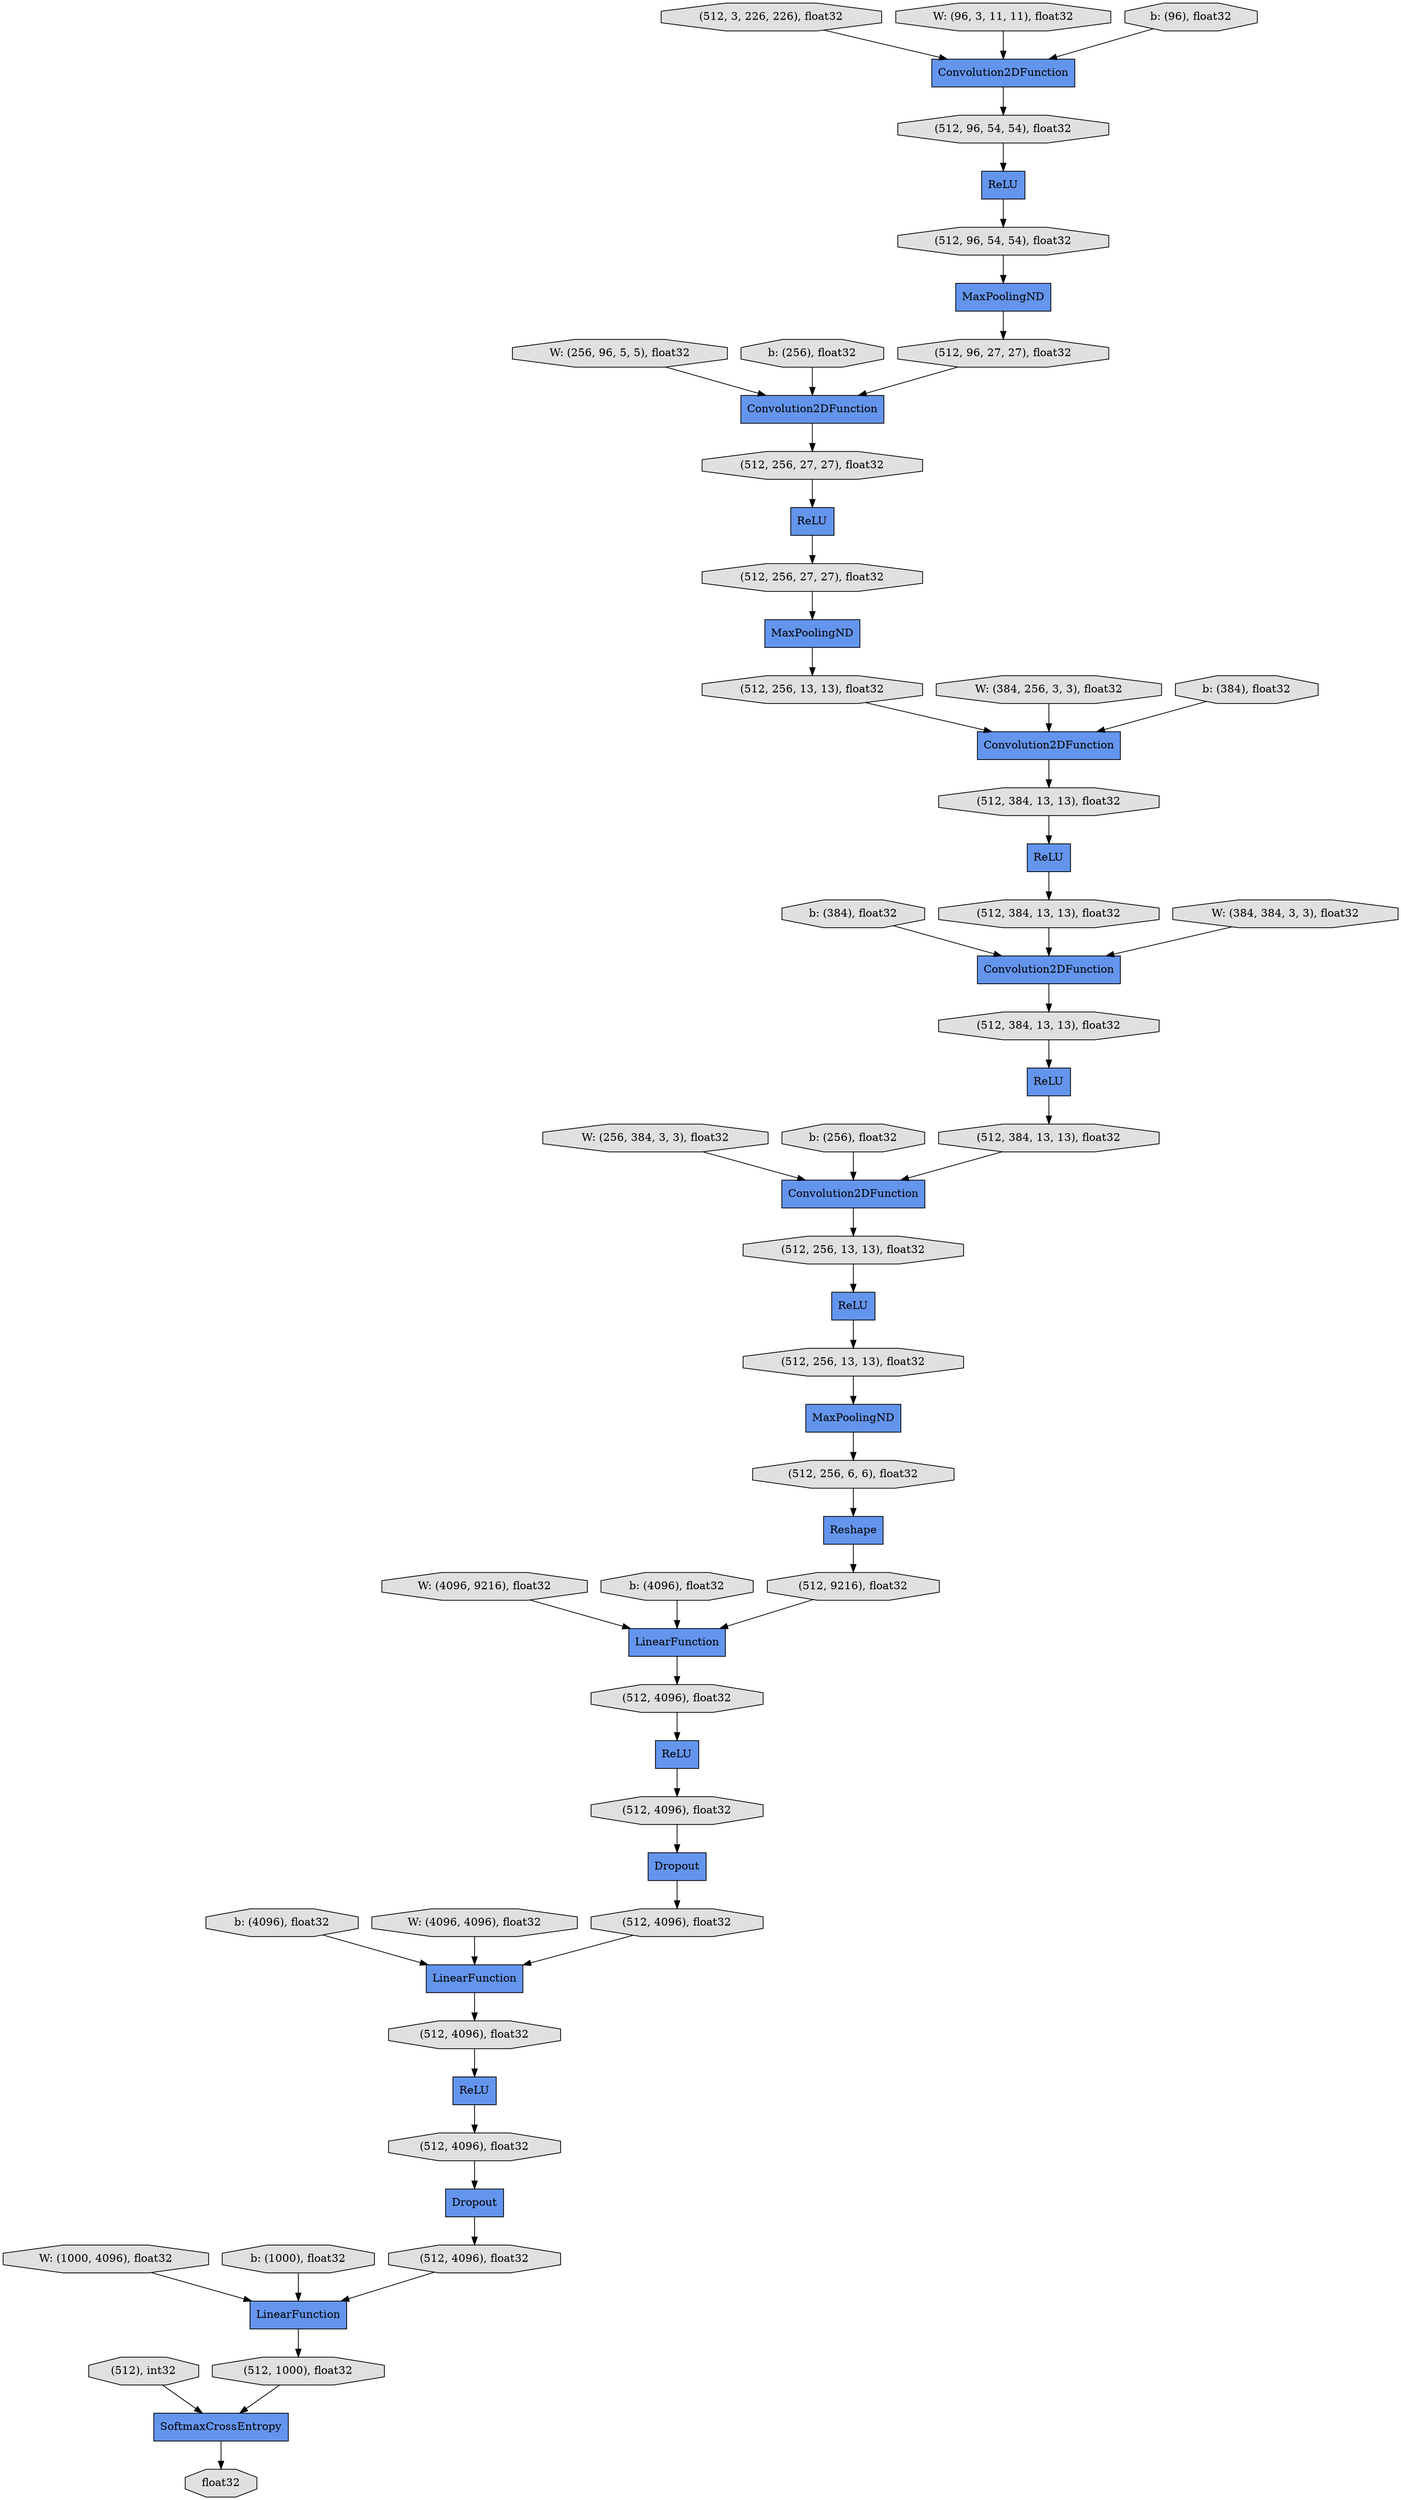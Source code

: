 digraph graphname{rankdir=TB;47734713579536 [label="(512, 384, 13, 13), float32",shape="octagon",fillcolor="#E0E0E0",style="filled"];47734713579600 [label="(512, 256, 13, 13), float32",shape="octagon",fillcolor="#E0E0E0",style="filled"];47734714417232 [label="(512, 3, 226, 226), float32",shape="octagon",fillcolor="#E0E0E0",style="filled"];47734713643216 [label="(512, 4096), float32",shape="octagon",fillcolor="#E0E0E0",style="filled"];47734713878736 [label="ReLU",shape="record",fillcolor="#6495ED",style="filled"];47734713606416 [label="(512, 1000), float32",shape="octagon",fillcolor="#E0E0E0",style="filled"];47733131784464 [label="b: (4096), float32",shape="octagon",fillcolor="#E0E0E0",style="filled"];47734713577744 [label="(512, 4096), float32",shape="octagon",fillcolor="#E0E0E0",style="filled"];47734713579792 [label="MaxPoolingND",shape="record",fillcolor="#6495ED",style="filled"];47733131675920 [label="b: (384), float32",shape="octagon",fillcolor="#E0E0E0",style="filled"];47734713579856 [label="(512, 256, 13, 13), float32",shape="octagon",fillcolor="#E0E0E0",style="filled"];47733131788240 [label="MaxPoolingND",shape="record",fillcolor="#6495ED",style="filled"];47734713643408 [label="(512, 4096), float32",shape="octagon",fillcolor="#E0E0E0",style="filled"];47734713579984 [label="ReLU",shape="record",fillcolor="#6495ED",style="filled"];47734713577936 [label="(512, 384, 13, 13), float32",shape="octagon",fillcolor="#E0E0E0",style="filled"];47734713580048 [label="ReLU",shape="record",fillcolor="#6495ED",style="filled"];47733131784784 [label="W: (1000, 4096), float32",shape="octagon",fillcolor="#E0E0E0",style="filled"];47733131676240 [label="W: (256, 384, 3, 3), float32",shape="octagon",fillcolor="#E0E0E0",style="filled"];47734713716624 [label="Convolution2DFunction",shape="record",fillcolor="#6495ED",style="filled"];47734713608848 [label="float32",shape="octagon",fillcolor="#E0E0E0",style="filled"];47734713578128 [label="LinearFunction",shape="record",fillcolor="#6495ED",style="filled"];47734713580176 [label="(512, 256, 13, 13), float32",shape="octagon",fillcolor="#E0E0E0",style="filled"];47734713580240 [label="Convolution2DFunction",shape="record",fillcolor="#6495ED",style="filled"];47733131674320 [label="W: (256, 96, 5, 5), float32",shape="octagon",fillcolor="#E0E0E0",style="filled"];47732943471376 [label="W: (96, 3, 11, 11), float32",shape="octagon",fillcolor="#E0E0E0",style="filled"];47734713580368 [label="(512, 9216), float32",shape="octagon",fillcolor="#E0E0E0",style="filled"];47733131879248 [label="(512, 256, 27, 27), float32",shape="octagon",fillcolor="#E0E0E0",style="filled"];47734713578384 [label="(512, 4096), float32",shape="octagon",fillcolor="#E0E0E0",style="filled"];47733131676560 [label="b: (256), float32",shape="octagon",fillcolor="#E0E0E0",style="filled"];47734714112912 [label="MaxPoolingND",shape="record",fillcolor="#6495ED",style="filled"];47733131785168 [label="b: (1000), float32",shape="octagon",fillcolor="#E0E0E0",style="filled"];47734713644048 [label="LinearFunction",shape="record",fillcolor="#6495ED",style="filled"];47733131674640 [label="b: (256), float32",shape="octagon",fillcolor="#E0E0E0",style="filled"];47734665098256 [label="ReLU",shape="record",fillcolor="#6495ED",style="filled"];47734713580624 [label="(512, 384, 13, 13), float32",shape="octagon",fillcolor="#E0E0E0",style="filled"];47734713580752 [label="LinearFunction",shape="record",fillcolor="#6495ED",style="filled"];47733131676880 [label="W: (4096, 9216), float32",shape="octagon",fillcolor="#E0E0E0",style="filled"];47734713578704 [label="Convolution2DFunction",shape="record",fillcolor="#6495ED",style="filled"];47734713580816 [label="(512, 384, 13, 13), float32",shape="octagon",fillcolor="#E0E0E0",style="filled"];47734713644368 [label="(512, 4096), float32",shape="octagon",fillcolor="#E0E0E0",style="filled"];47734713578832 [label="ReLU",shape="record",fillcolor="#6495ED",style="filled"];47734714191184 [label="ReLU",shape="record",fillcolor="#6495ED",style="filled"];47734714189776 [label="ReLU",shape="record",fillcolor="#6495ED",style="filled"];47734713580944 [label="Convolution2DFunction",shape="record",fillcolor="#6495ED",style="filled"];47734714191824 [label="Convolution2DFunction",shape="record",fillcolor="#6495ED",style="filled"];47733131674960 [label="W: (384, 256, 3, 3), float32",shape="octagon",fillcolor="#E0E0E0",style="filled"];47734713644496 [label="(512, 4096), float32",shape="octagon",fillcolor="#E0E0E0",style="filled"];47734713644560 [label="(512), int32",shape="octagon",fillcolor="#E0E0E0",style="filled"];47734713579024 [label="Dropout",shape="record",fillcolor="#6495ED",style="filled"];47733131677200 [label="b: (4096), float32",shape="octagon",fillcolor="#E0E0E0",style="filled"];47734713581200 [label="Reshape",shape="record",fillcolor="#6495ED",style="filled"];47733131675280 [label="b: (384), float32",shape="octagon",fillcolor="#E0E0E0",style="filled"];47734714191504 [label="(512, 96, 54, 54), float32",shape="octagon",fillcolor="#E0E0E0",style="filled"];47732946636432 [label="b: (96), float32",shape="octagon",fillcolor="#E0E0E0",style="filled"];47734713579216 [label="Dropout",shape="record",fillcolor="#6495ED",style="filled"];47734713581264 [label="(512, 256, 27, 27), float32",shape="octagon",fillcolor="#E0E0E0",style="filled"];47734713995024 [label="SoftmaxCrossEntropy",shape="record",fillcolor="#6495ED",style="filled"];47734713579280 [label="(512, 256, 6, 6), float32",shape="octagon",fillcolor="#E0E0E0",style="filled"];47734714191632 [label="(512, 96, 27, 27), float32",shape="octagon",fillcolor="#E0E0E0",style="filled"];47734714167056 [label="(512, 96, 54, 54), float32",shape="octagon",fillcolor="#E0E0E0",style="filled"];47733131677584 [label="W: (4096, 4096), float32",shape="octagon",fillcolor="#E0E0E0",style="filled"];47733131675600 [label="W: (384, 384, 3, 3), float32",shape="octagon",fillcolor="#E0E0E0",style="filled"];47734713580240 -> 47734713579536;47733131788240 -> 47734714191632;47732946636432 -> 47734713578704;47733131674640 -> 47734713716624;47734713644368 -> 47734713580048;47733131674960 -> 47734714191824;47734713643408 -> 47734713579216;47733131677584 -> 47734713580752;47734713580368 -> 47734713578128;47733131676240 -> 47734713580944;47734713644496 -> 47734713580752;47734713578384 -> 47734713579024;47733131675600 -> 47734713580240;47733131675280 -> 47734714191824;47733131784464 -> 47734713580752;47734713577936 -> 47734713580944;47734713580752 -> 47734713644368;47734713606416 -> 47734713995024;47734713579792 -> 47734713579280;47734714189776 -> 47734713580624;47734713643216 -> 47734713644048;47734713579280 -> 47734713581200;47733131676560 -> 47734713580944;47734714191184 -> 47734713577936;47734713580624 -> 47734713580240;47734713577744 -> 47734713578832;47734714191504 -> 47733131788240;47734713578704 -> 47734714167056;47734665098256 -> 47734714191504;47734713579024 -> 47734713644496;47733131675920 -> 47734713580240;47732943471376 -> 47734713578704;47734713579600 -> 47734713579984;47733131879248 -> 47734713878736;47734713578832 -> 47734713578384;47734713579536 -> 47734714191184;47734713580048 -> 47734713643408;47734713580944 -> 47734713579600;47734713644560 -> 47734713995024;47734713644048 -> 47734713606416;47734713579856 -> 47734714191824;47734714417232 -> 47734713578704;47733131785168 -> 47734713644048;47734713578128 -> 47734713577744;47733131677200 -> 47734713578128;47734713580176 -> 47734713579792;47734714191632 -> 47734713716624;47733131676880 -> 47734713578128;47734713716624 -> 47733131879248;47734714191824 -> 47734713580816;47734714112912 -> 47734713579856;47734713995024 -> 47734713608848;47734713579216 -> 47734713643216;47734713878736 -> 47734713581264;47734713581200 -> 47734713580368;47734713579984 -> 47734713580176;47734713580816 -> 47734714189776;47734713581264 -> 47734714112912;47733131674320 -> 47734713716624;47734714167056 -> 47734665098256;47733131784784 -> 47734713644048;}